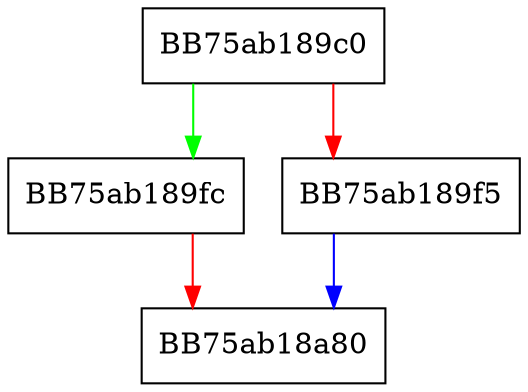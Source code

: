 digraph AtomicCounterExpiryNamespaced {
  node [shape="box"];
  graph [splines=ortho];
  BB75ab189c0 -> BB75ab189fc [color="green"];
  BB75ab189c0 -> BB75ab189f5 [color="red"];
  BB75ab189f5 -> BB75ab18a80 [color="blue"];
  BB75ab189fc -> BB75ab18a80 [color="red"];
}